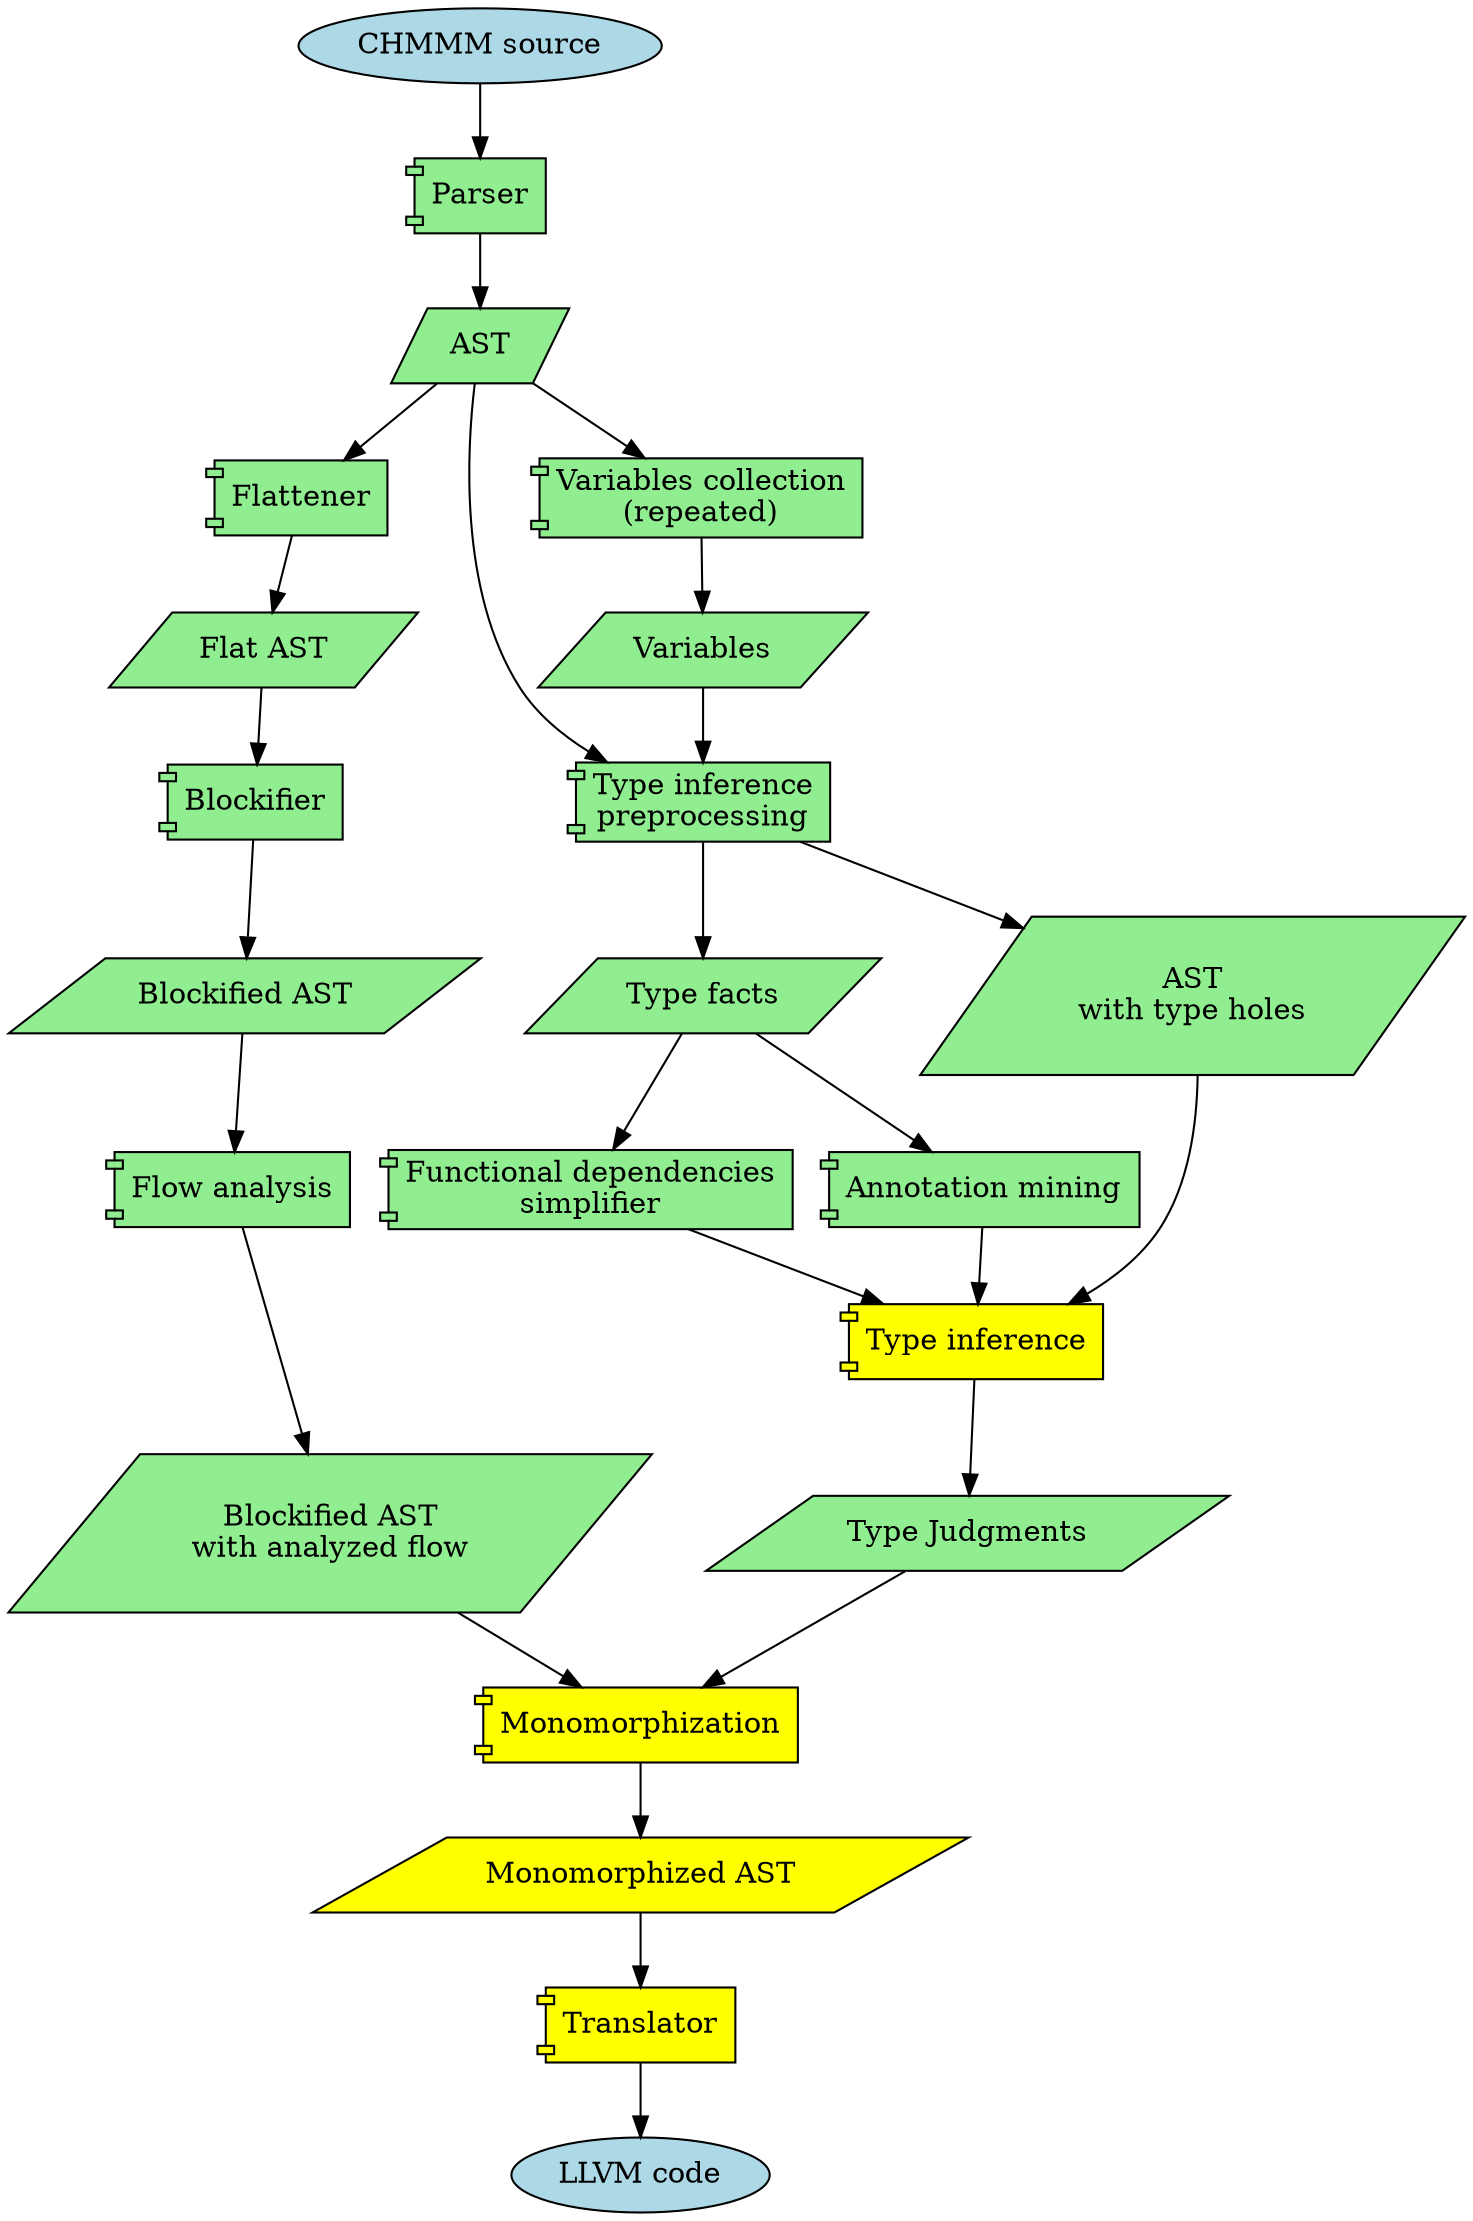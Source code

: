 digraph {
    node [style="filled"]

    subgraph terminals {
        node [shape="ellipse", fillcolor="lightblue"]

        Source [label="CHMMM source"]
        LLVM [label="LLVM code"]
    }

    subgraph data {
        node [shape="parallelogram"]

        subgraph greenData {
            node [fillcolor="lightgreen"]

            AST
            Facts [label="Type facts"]
            Variables [label="Variables"]
            ASTTypeHoles [label="AST\nwith type holes"]
            Judgments [label="Type Judgments"]
            FlatAST [label="Flat AST"]
            BlockifiedAST [label="Blockified AST"]
            BlockifiedASTAnnots [label="Blockified AST\nwith analyzed flow"]
        }

        MonoAST [label="Monomorphized AST", fillcolor="yellow"]
    }

    subgraph components {
        node [shape="component"]

        subgraph greenComponents {
            node [fillcolor="lightgreen"]

            FunDepSimpl [label="Functional dependencies\nsimplifier"]
            AnnotMining  [label="Annotation mining"]
            Parser
            Flattener
            InferPre [label="Type inference\npreprocessing"]
            VariableMining [label="Variables collection\n(repeated)"]
            Blockifier
            FlowAnalysis [label="Flow analysis"]
        }

        subgraph yellowComponents {
            node [fillcolor="yellow"]

            Infer [label="Type inference"]
            Monomorphization
            Translator
        }
    }

    subgraph decisions {
        node [shape="diamond"]
    }

    Source -> Parser -> AST
    AST -> Flattener -> FlatAST
    AST -> VariableMining -> Variables -> InferPre
    AST -> InferPre -> { Facts ASTTypeHoles }
    Facts -> { FunDepSimpl AnnotMining }
    { FunDepSimpl ASTTypeHoles AnnotMining } -> Infer -> Judgments -> Monomorphization
    FlatAST -> Blockifier -> BlockifiedAST
    BlockifiedAST -> FlowAnalysis -> BlockifiedASTAnnots
    BlockifiedASTAnnots -> Monomorphization -> MonoAST
    MonoAST -> Translator -> LLVM
}
